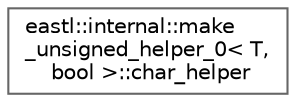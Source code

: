 digraph "类继承关系图"
{
 // LATEX_PDF_SIZE
  bgcolor="transparent";
  edge [fontname=Helvetica,fontsize=10,labelfontname=Helvetica,labelfontsize=10];
  node [fontname=Helvetica,fontsize=10,shape=box,height=0.2,width=0.4];
  rankdir="LR";
  Node0 [id="Node000000",label="eastl::internal::make\l_unsigned_helper_0\< T,\l bool \>::char_helper",height=0.2,width=0.4,color="grey40", fillcolor="white", style="filled",URL="$structeastl_1_1internal_1_1make__unsigned__helper__0_1_1char__helper.html",tooltip=" "];
}
